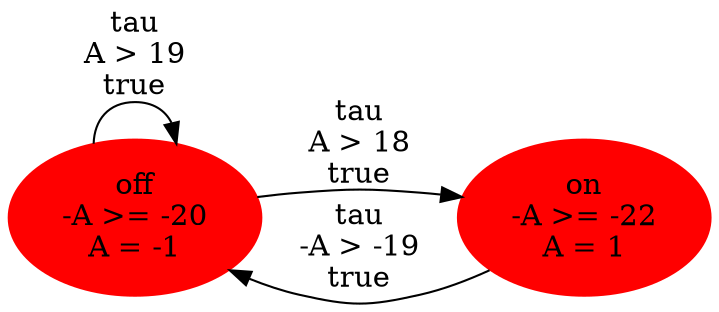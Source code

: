 digraph B1inst {
rankdir=LR;
size="8,5"
0 [label="off\n-A >= -20\nA = -1",color=red, style=filled];
1 [label="on\n-A >= -22\nA = 1",color=red, style=filled];
0 -> 1 [label="tau\nA > 18\ntrue"];
0 -> 0 [label="tau\nA > 19\ntrue"];
1 -> 0 [label="tau\n-A > -19\ntrue"];
}

